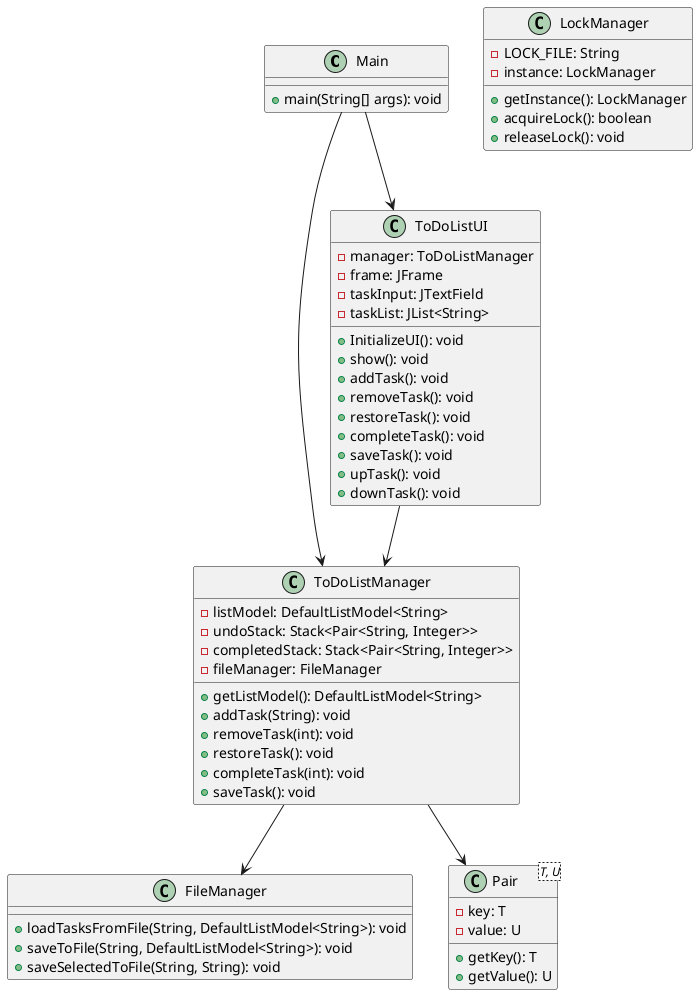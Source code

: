 @startuml
class Main {
    + main(String[] args): void
}

class FileManager {
    + loadTasksFromFile(String, DefaultListModel<String>): void
    + saveToFile(String, DefaultListModel<String>): void
    + saveSelectedToFile(String, String): void
}

class ToDoListManager {
    - listModel: DefaultListModel<String>
    - undoStack: Stack<Pair<String, Integer>>
    - completedStack: Stack<Pair<String, Integer>>
    - fileManager: FileManager
    + getListModel(): DefaultListModel<String>
    + addTask(String): void
    + removeTask(int): void
    + restoreTask(): void
    + completeTask(int): void
    + saveTask(): void
}

class Pair<T, U> {
    - key: T
    - value: U
    + getKey(): T
    + getValue(): U
}

class ToDoListUI {
    - manager: ToDoListManager
    - frame: JFrame
    - taskInput: JTextField
    - taskList: JList<String>
    + InitializeUI(): void
    + show(): void
    + addTask(): void
    + removeTask(): void
    + restoreTask(): void
    + completeTask(): void
    + saveTask(): void
    + upTask(): void
    + downTask(): void
}

class LockManager {
    - LOCK_FILE: String
    - instance: LockManager
    + getInstance(): LockManager
    + acquireLock(): boolean
    + releaseLock(): void
}

Main --> ToDoListManager
Main --> ToDoListUI
ToDoListManager --> FileManager
ToDoListManager --> Pair
ToDoListUI --> ToDoListManager
